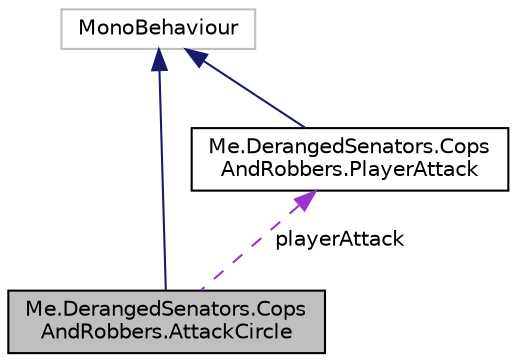 digraph "Me.DerangedSenators.CopsAndRobbers.AttackCircle"
{
  edge [fontname="Helvetica",fontsize="10",labelfontname="Helvetica",labelfontsize="10"];
  node [fontname="Helvetica",fontsize="10",shape=record];
  Node2 [label="Me.DerangedSenators.Cops\lAndRobbers.AttackCircle",height=0.2,width=0.4,color="black", fillcolor="grey75", style="filled", fontcolor="black"];
  Node3 -> Node2 [dir="back",color="midnightblue",fontsize="10",style="solid",fontname="Helvetica"];
  Node3 [label="MonoBehaviour",height=0.2,width=0.4,color="grey75", fillcolor="white", style="filled"];
  Node4 -> Node2 [dir="back",color="darkorchid3",fontsize="10",style="dashed",label=" playerAttack" ,fontname="Helvetica"];
  Node4 [label="Me.DerangedSenators.Cops\lAndRobbers.PlayerAttack",height=0.2,width=0.4,color="black", fillcolor="white", style="filled",URL="$classMe_1_1DerangedSenators_1_1CopsAndRobbers_1_1PlayerAttack.html"];
  Node3 -> Node4 [dir="back",color="midnightblue",fontsize="10",style="solid",fontname="Helvetica"];
}
